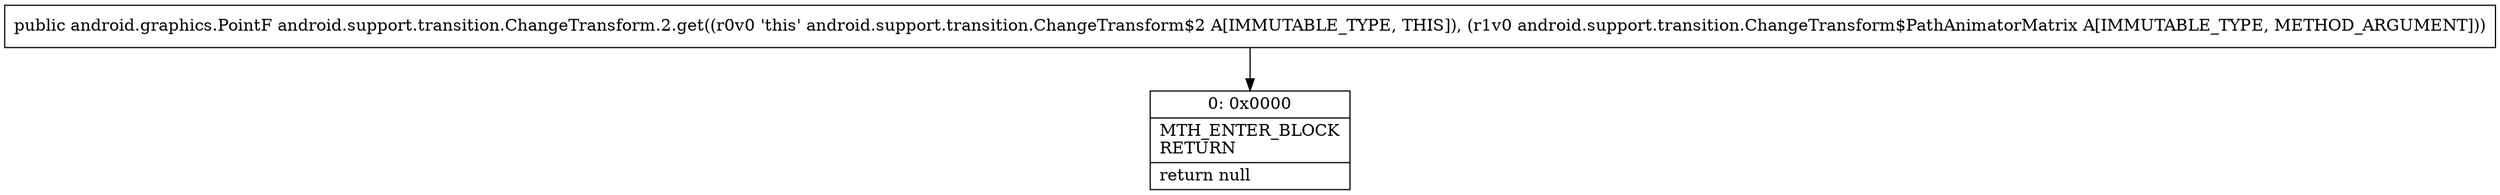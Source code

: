 digraph "CFG forandroid.support.transition.ChangeTransform.2.get(Landroid\/support\/transition\/ChangeTransform$PathAnimatorMatrix;)Landroid\/graphics\/PointF;" {
Node_0 [shape=record,label="{0\:\ 0x0000|MTH_ENTER_BLOCK\lRETURN\l|return null\l}"];
MethodNode[shape=record,label="{public android.graphics.PointF android.support.transition.ChangeTransform.2.get((r0v0 'this' android.support.transition.ChangeTransform$2 A[IMMUTABLE_TYPE, THIS]), (r1v0 android.support.transition.ChangeTransform$PathAnimatorMatrix A[IMMUTABLE_TYPE, METHOD_ARGUMENT])) }"];
MethodNode -> Node_0;
}

